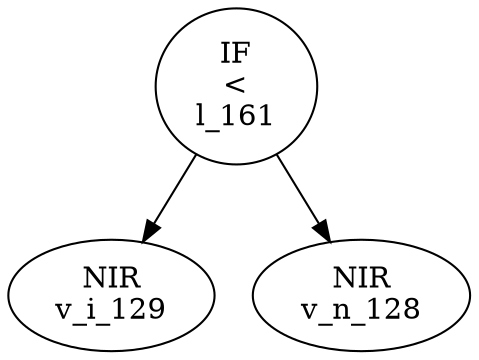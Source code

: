 digraph {NODE_f3cce000 [label="IF
<
l_161
"]
NODE_f3cce000 -> NODE_f3cda3f0;
NODE_f3cce000 -> NODE_f3cdc380;
NODE_f3cda3f0 [label="NIR
v_i_129
"]
NODE_f3cdc380 [label="NIR
v_n_128
"]
}